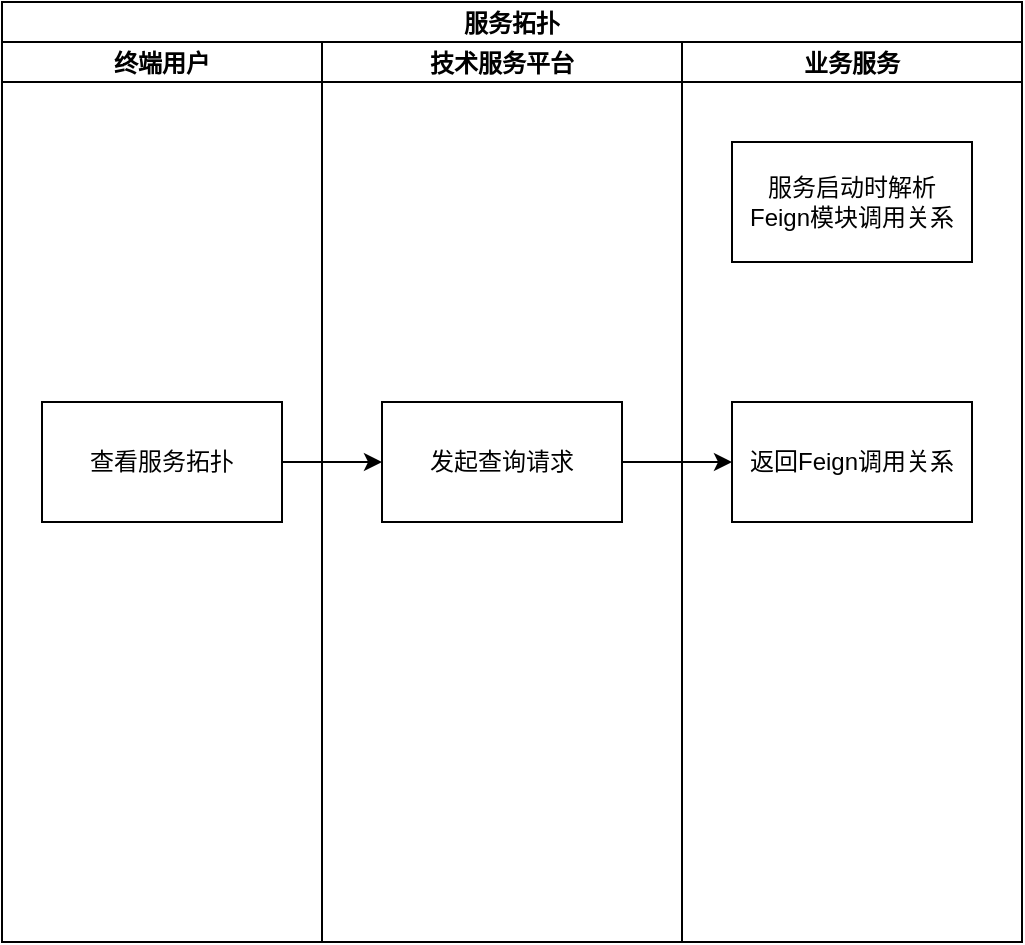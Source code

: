 <mxfile version="18.1.1" type="github">
  <diagram id="TXAaZlh6UaU68Wor_zhq" name="Page-1">
    <mxGraphModel dx="942" dy="558" grid="1" gridSize="10" guides="1" tooltips="1" connect="1" arrows="1" fold="1" page="1" pageScale="1" pageWidth="827" pageHeight="1169" math="0" shadow="0">
      <root>
        <mxCell id="0" />
        <mxCell id="1" parent="0" />
        <mxCell id="e3Zxd4bvWFJk52f1fWkb-1" value="服务拓扑" style="swimlane;childLayout=stackLayout;resizeParent=1;resizeParentMax=0;startSize=20;" vertex="1" parent="1">
          <mxGeometry x="120" y="60" width="510" height="470" as="geometry" />
        </mxCell>
        <mxCell id="e3Zxd4bvWFJk52f1fWkb-2" value="终端用户" style="swimlane;startSize=20;" vertex="1" parent="e3Zxd4bvWFJk52f1fWkb-1">
          <mxGeometry y="20" width="160" height="450" as="geometry" />
        </mxCell>
        <mxCell id="e3Zxd4bvWFJk52f1fWkb-9" value="查看服务拓扑" style="rounded=0;whiteSpace=wrap;html=1;" vertex="1" parent="e3Zxd4bvWFJk52f1fWkb-2">
          <mxGeometry x="20" y="180" width="120" height="60" as="geometry" />
        </mxCell>
        <mxCell id="e3Zxd4bvWFJk52f1fWkb-3" value="技术服务平台" style="swimlane;startSize=20;" vertex="1" parent="e3Zxd4bvWFJk52f1fWkb-1">
          <mxGeometry x="160" y="20" width="180" height="450" as="geometry" />
        </mxCell>
        <mxCell id="e3Zxd4bvWFJk52f1fWkb-10" value="发起查询请求" style="whiteSpace=wrap;html=1;rounded=0;" vertex="1" parent="e3Zxd4bvWFJk52f1fWkb-3">
          <mxGeometry x="30" y="180" width="120" height="60" as="geometry" />
        </mxCell>
        <mxCell id="e3Zxd4bvWFJk52f1fWkb-4" value="业务服务" style="swimlane;startSize=20;" vertex="1" parent="e3Zxd4bvWFJk52f1fWkb-1">
          <mxGeometry x="340" y="20" width="170" height="450" as="geometry" />
        </mxCell>
        <mxCell id="e3Zxd4bvWFJk52f1fWkb-6" value="服务启动时解析&lt;br&gt;Feign模块调用关系" style="rounded=0;whiteSpace=wrap;html=1;" vertex="1" parent="e3Zxd4bvWFJk52f1fWkb-4">
          <mxGeometry x="25" y="50" width="120" height="60" as="geometry" />
        </mxCell>
        <mxCell id="e3Zxd4bvWFJk52f1fWkb-14" value="返回Feign调用关系" style="whiteSpace=wrap;html=1;rounded=0;" vertex="1" parent="e3Zxd4bvWFJk52f1fWkb-4">
          <mxGeometry x="25" y="180" width="120" height="60" as="geometry" />
        </mxCell>
        <mxCell id="e3Zxd4bvWFJk52f1fWkb-11" value="" style="edgeStyle=orthogonalEdgeStyle;rounded=0;orthogonalLoop=1;jettySize=auto;html=1;" edge="1" parent="e3Zxd4bvWFJk52f1fWkb-1" source="e3Zxd4bvWFJk52f1fWkb-9" target="e3Zxd4bvWFJk52f1fWkb-10">
          <mxGeometry relative="1" as="geometry" />
        </mxCell>
        <mxCell id="e3Zxd4bvWFJk52f1fWkb-15" value="" style="edgeStyle=orthogonalEdgeStyle;rounded=0;orthogonalLoop=1;jettySize=auto;html=1;" edge="1" parent="e3Zxd4bvWFJk52f1fWkb-1" source="e3Zxd4bvWFJk52f1fWkb-10" target="e3Zxd4bvWFJk52f1fWkb-14">
          <mxGeometry relative="1" as="geometry" />
        </mxCell>
      </root>
    </mxGraphModel>
  </diagram>
</mxfile>
